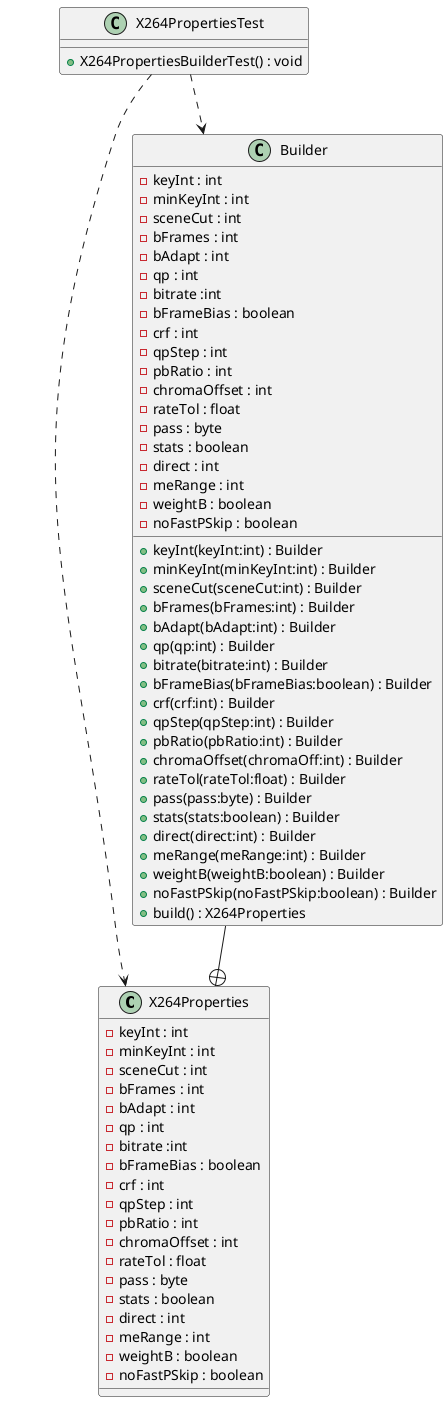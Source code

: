 @startuml

class X264Properties{
	- keyInt : int
	- minKeyInt : int
	- sceneCut : int
	- bFrames : int
	- bAdapt : int
	- qp : int
	- bitrate :int
	- bFrameBias : boolean
	- crf : int
	- qpStep : int
	- pbRatio : int
	- chromaOffset : int
	- rateTol : float
	- pass : byte
	- stats : boolean
	- direct : int
	- meRange : int
	- weightB : boolean
	- noFastPSkip : boolean
}

class Builder{
	- keyInt : int
	- minKeyInt : int
	- sceneCut : int
	- bFrames : int
	- bAdapt : int
	- qp : int
	- bitrate :int
	- bFrameBias : boolean
	- crf : int
	- qpStep : int
	- pbRatio : int
	- chromaOffset : int
	- rateTol : float
	- pass : byte
	- stats : boolean
	- direct : int
	- meRange : int
	- weightB : boolean
	- noFastPSkip : boolean
  
	+ keyInt(keyInt:int) : Builder
	+ minKeyInt(minKeyInt:int) : Builder
	+ sceneCut(sceneCut:int) : Builder
	+ bFrames(bFrames:int) : Builder
	+ bAdapt(bAdapt:int) : Builder
	+ qp(qp:int) : Builder
	+ bitrate(bitrate:int) : Builder
	+ bFrameBias(bFrameBias:boolean) : Builder
	+ crf(crf:int) : Builder
	+ qpStep(qpStep:int) : Builder
	+ pbRatio(pbRatio:int) : Builder
	+ chromaOffset(chromaOff:int) : Builder
	+ rateTol(rateTol:float) : Builder
	+ pass(pass:byte) : Builder
	+ stats(stats:boolean) : Builder
	+ direct(direct:int) : Builder
	+ meRange(meRange:int) : Builder
	+ weightB(weightB:boolean) : Builder
	+ noFastPSkip(noFastPSkip:boolean) : Builder
	+ build() : X264Properties
}

class X264PropertiesTest {
    + X264PropertiesBuilderTest() : void
}

Builder --+ X264Properties
X264PropertiesTest ..> X264Properties
X264PropertiesTest ..> Builder


@enduml